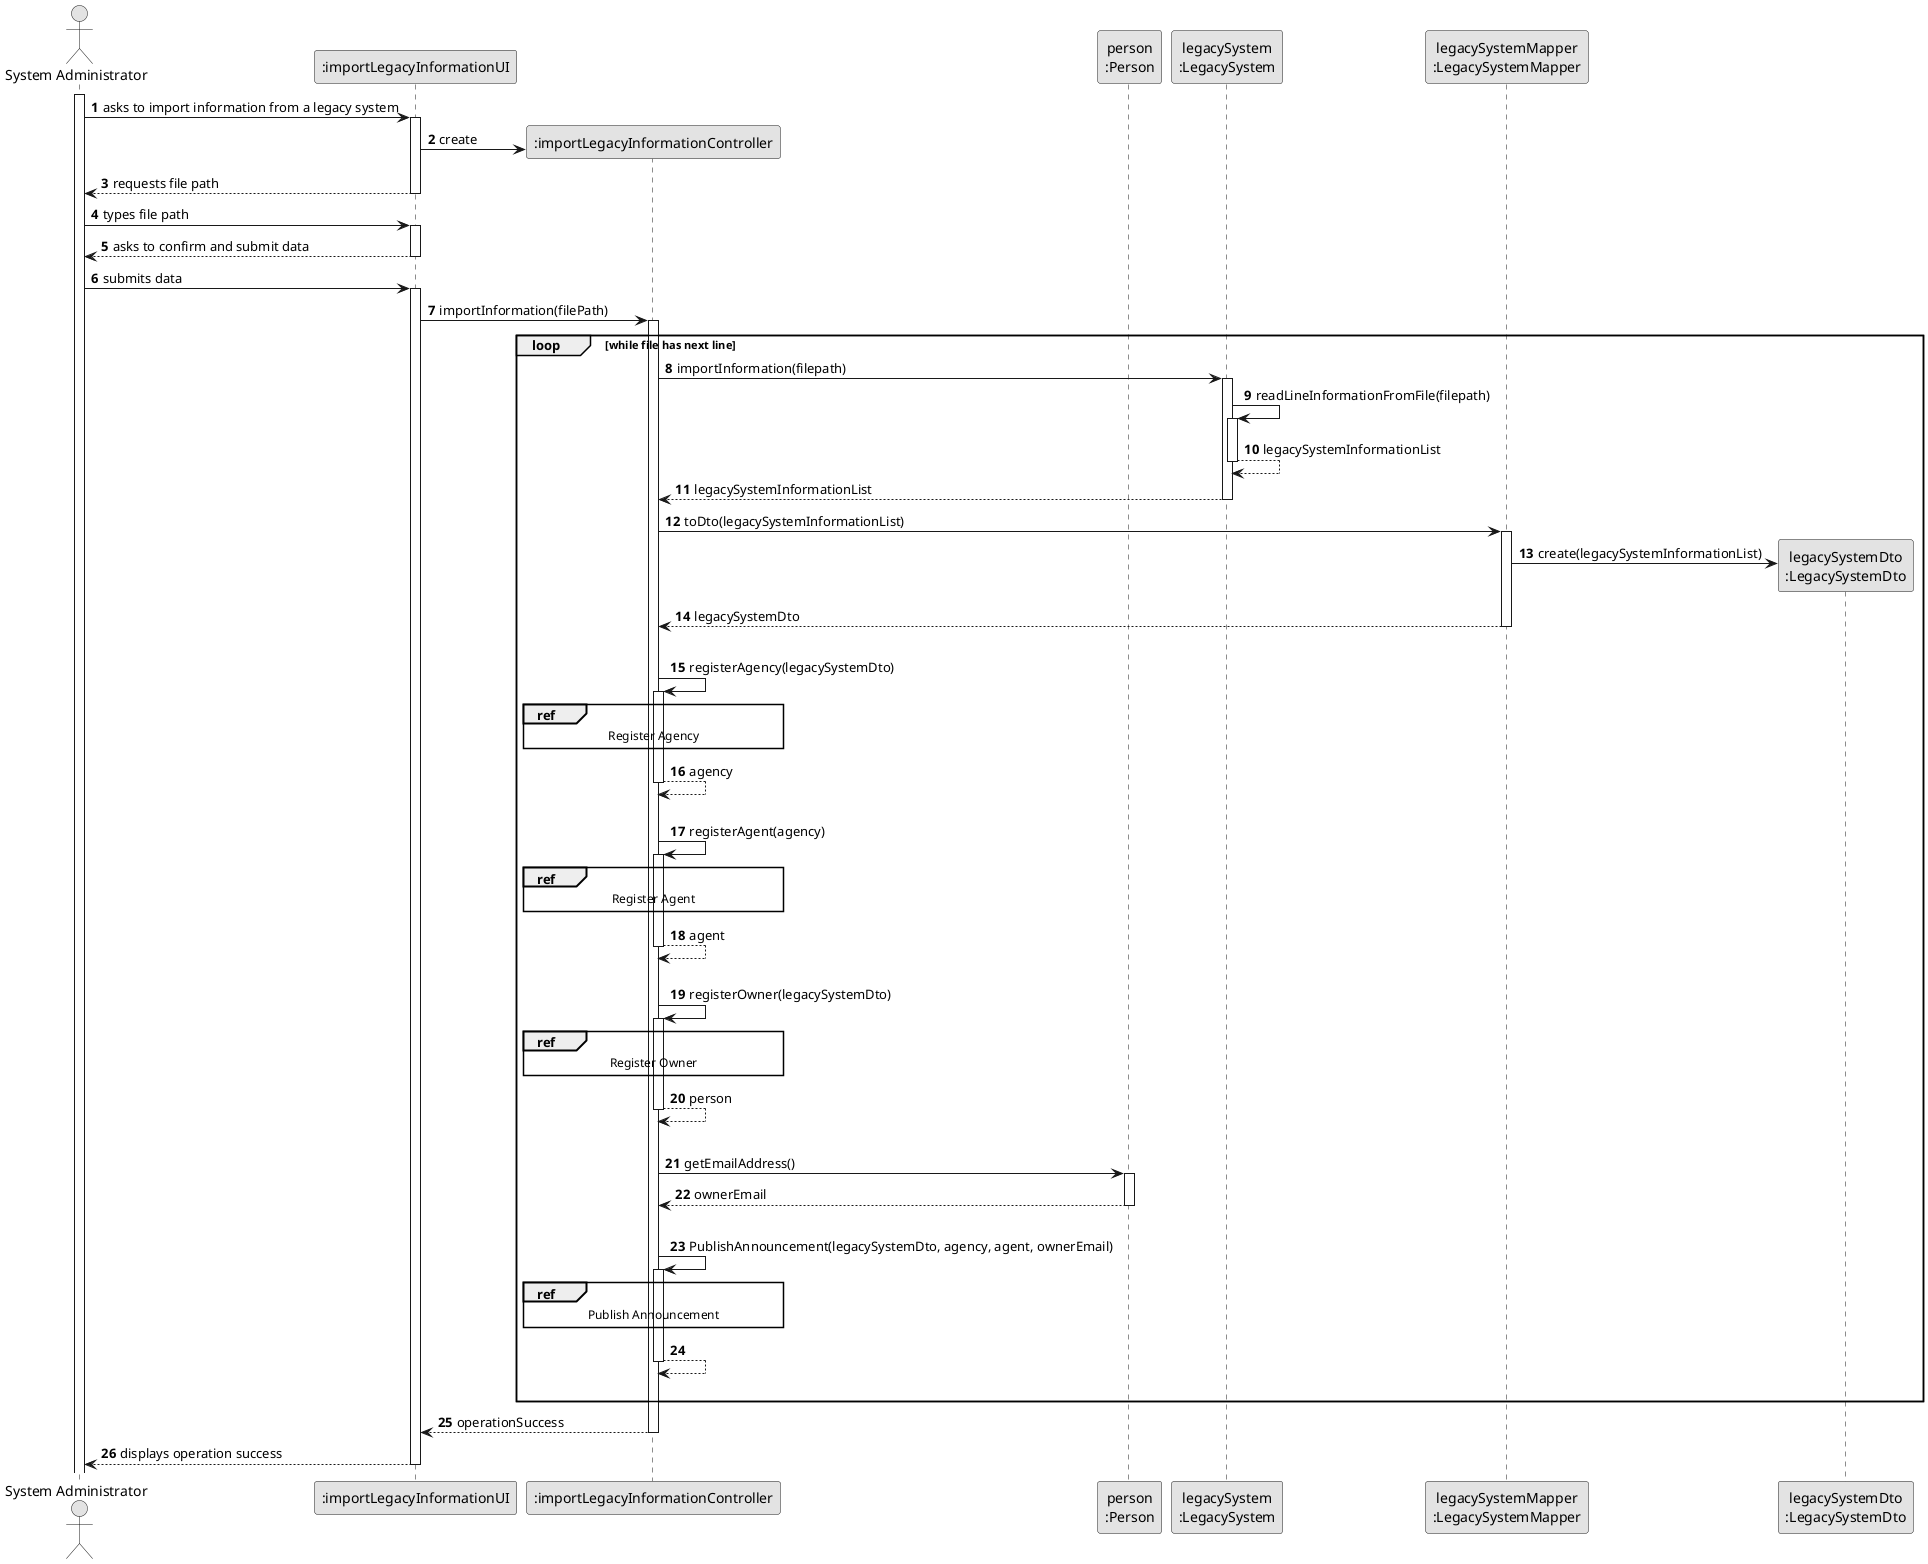 @startuml
skinparam monochrome true
skinparam packageStyle rectangle
skinparam shadowing false

autonumber

'hide footbox
actor "System Administrator" as ADM
participant ":importLegacyInformationUI" as UI
participant ":importLegacyInformationController" as CTRL
participant "person\n:Person" as PERSON
participant "legacySystem\n:LegacySystem" as LS
participant "legacySystemMapper\n:LegacySystemMapper" as LSMapper
participant "legacySystemDto\n:LegacySystemDto" as LSDto

activate ADM

    ADM -> UI : asks to import information from a legacy system
    activate UI

    UI -> CTRL**: create

    UI --> ADM : requests file path
    deactivate UI

    ADM -> UI : types file path
    activate UI

    UI --> ADM : asks to confirm and submit data
    deactivate UI

    ADM -> UI : submits data
    activate UI

    UI -> CTRL: importInformation(filePath)
    activate CTRL


    loop while file has next line

      CTRL -> LS: importInformation(filepath)
      activate LS

      LS -> LS : readLineInformationFromFile(filepath)
      activate LS

      LS --> LS: legacySystemInformationList
      deactivate LS

     CTRL <-- LS : legacySystemInformationList
      deactivate LS

      CTRL -> LSMapper : toDto(legacySystemInformationList)
      activate LSMapper

      LSMapper -> LSDto** : create(legacySystemInformationList)

      LSMapper --> CTRL : legacySystemDto
      deactivate LSMapper

    |||
    CTRL -> CTRL : registerAgency(legacySystemDto)
    activate CTRL
    ref over CTRL
        Register Agency
    end ref
    CTRL --> CTRL : agency
    deactivate CTRL
    |||

    CTRL -> CTRL : registerAgent(agency)
    activate CTRL
    ref over CTRL
        Register Agent
    end ref
    CTRL --> CTRL : agent
    deactivate CTRL
    |||

    CTRL -> CTRL : registerOwner(legacySystemDto)
    activate CTRL
    ref over CTRL
        Register Owner
    end ref
    CTRL --> CTRL: person
    deactivate CTRL
    |||
    CTRL -> PERSON : getEmailAddress()
    activate PERSON

    PERSON --> CTRL : ownerEmail
    deactivate PERSON
|||
    CTRL -> CTRL : PublishAnnouncement(legacySystemDto, agency, agent, ownerEmail)
    activate CTRL
    ref over CTRL
        Publish Announcement
    end ref
        CTRL --> CTRL
    deactivate CTRL

|||
     end loop

    CTRL --> UI: operationSuccess
    deactivate CTRL

    UI --> ADM : displays operation success
    deactivate UI

@enduml